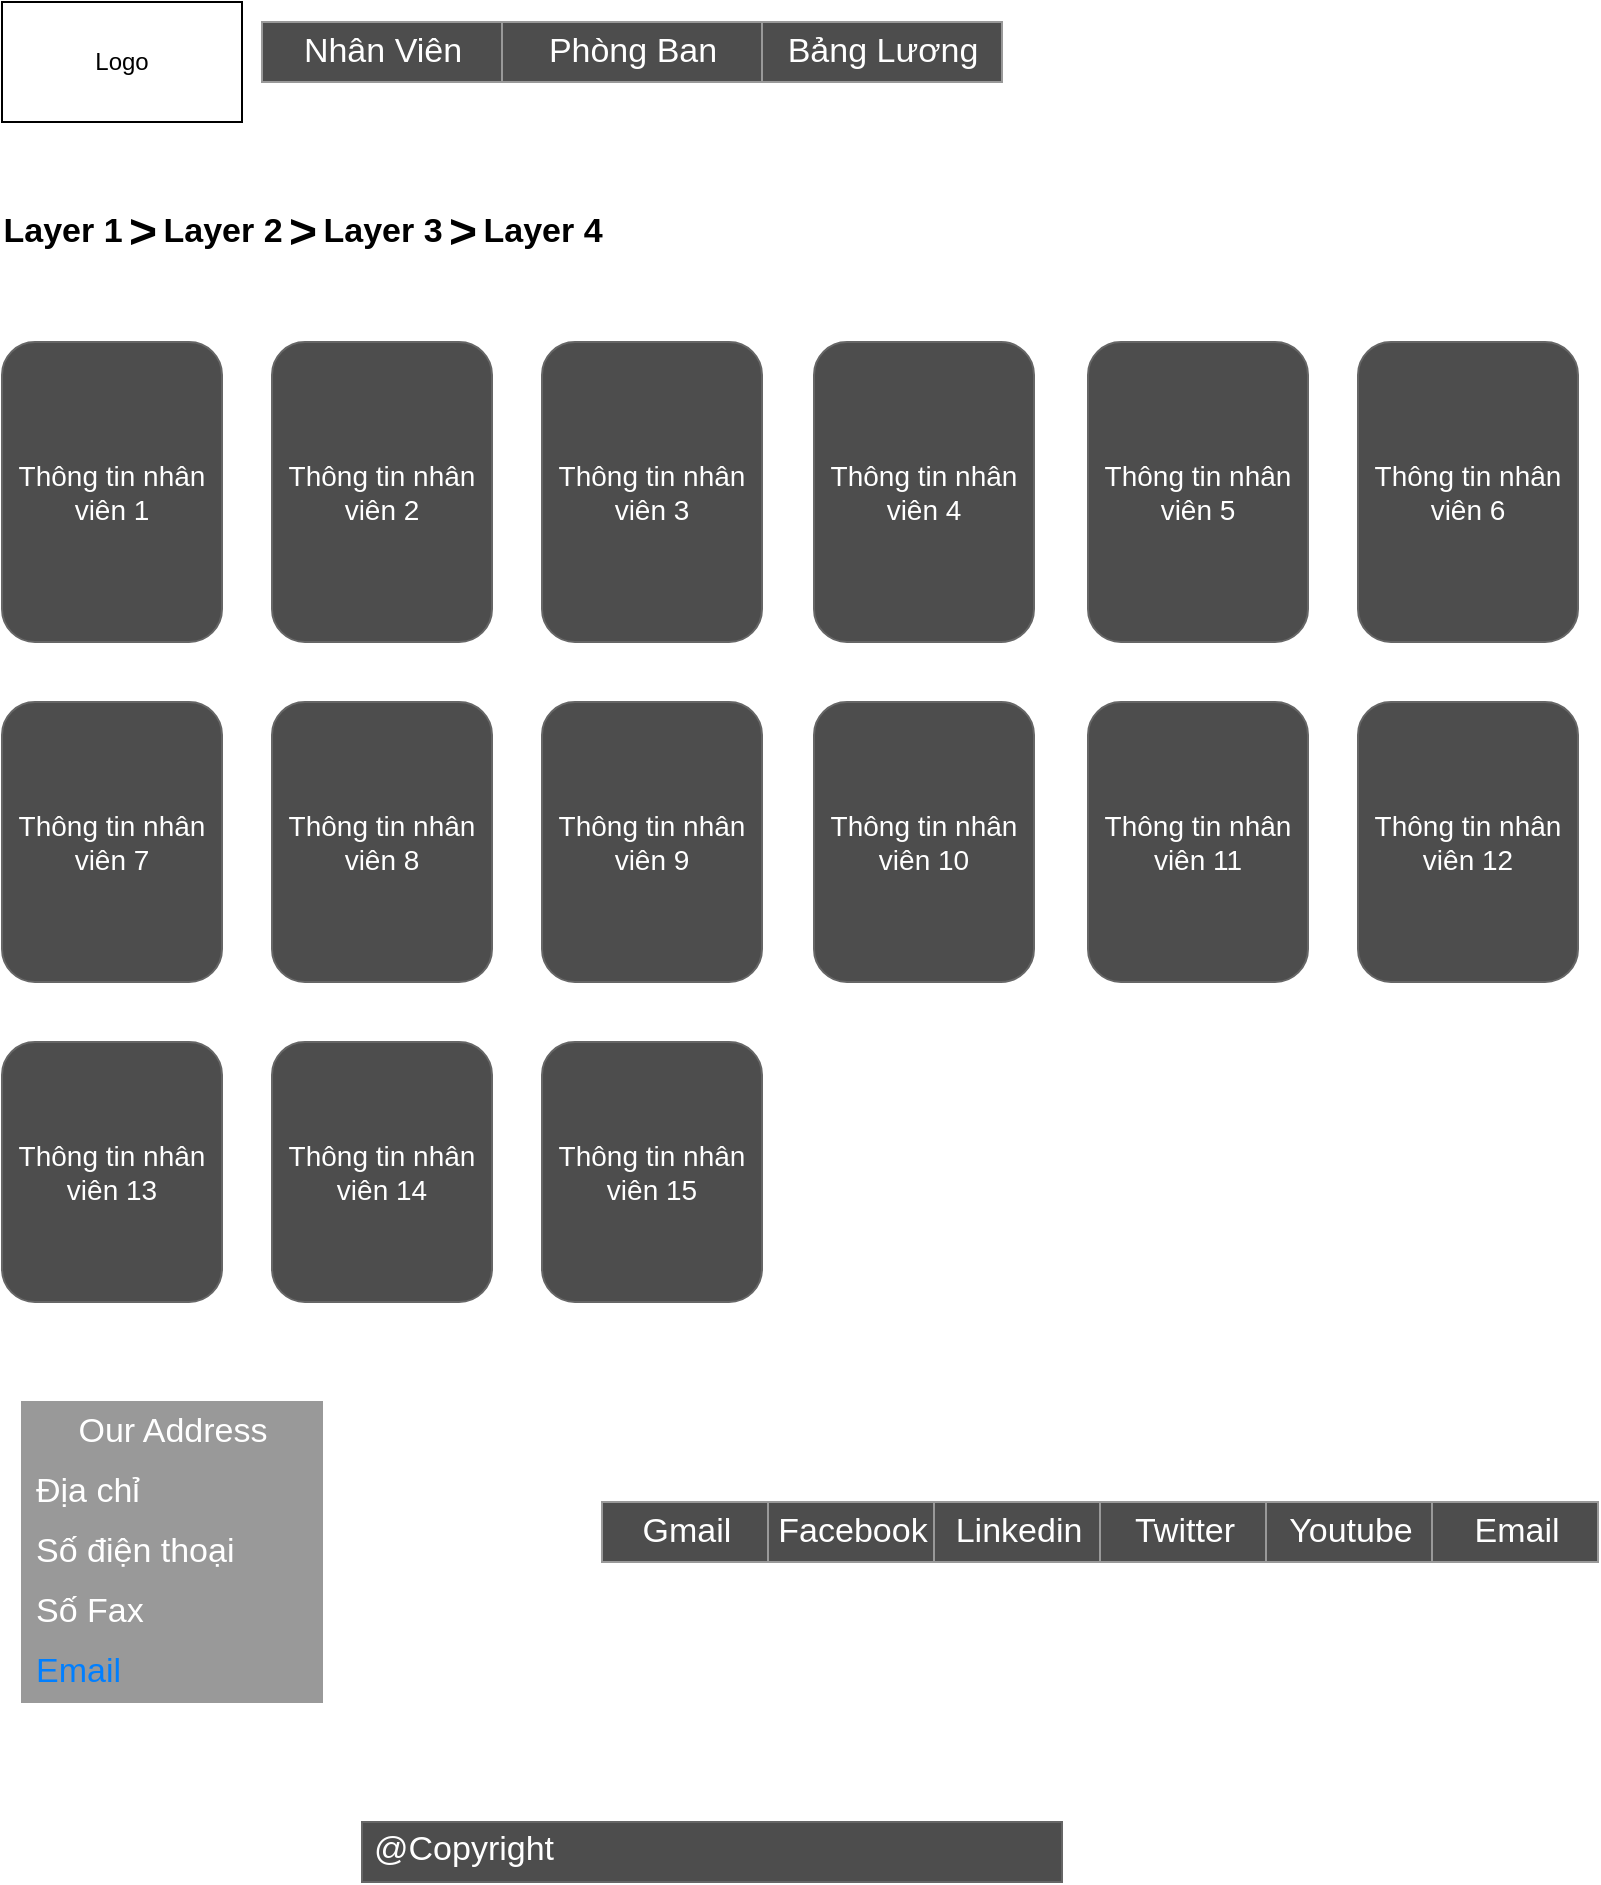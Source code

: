<mxfile>
    <diagram id="qeZrQxY5c_ktSTjOSpfb" name="Page-1">
        <mxGraphModel dx="1204" dy="530" grid="1" gridSize="10" guides="1" tooltips="1" connect="1" arrows="1" fold="1" page="1" pageScale="1" pageWidth="850" pageHeight="1100" math="0" shadow="0">
            <root>
                <mxCell id="0"/>
                <mxCell id="1" parent="0"/>
                <mxCell id="2" value="Logo" style="rounded=0;whiteSpace=wrap;html=1;" vertex="1" parent="1">
                    <mxGeometry x="40" y="20" width="120" height="60" as="geometry"/>
                </mxCell>
                <mxCell id="16" value="Layer 1" style="strokeWidth=1;shadow=0;dashed=0;align=center;html=1;shape=mxgraph.mockup.navigation.anchor;fontSize=17;fontStyle=1;fillColor=#4D4D4D;gradientColor=none;" vertex="1" parent="1">
                    <mxGeometry x="40" y="120" width="60" height="30" as="geometry"/>
                </mxCell>
                <mxCell id="17" value="&amp;gt;" style="strokeWidth=1;shadow=0;dashed=0;align=center;html=1;shape=mxgraph.mockup.navigation.anchor;fontSize=24;fontStyle=1;fillColor=#4D4D4D;gradientColor=none;" vertex="1" parent="1">
                    <mxGeometry x="100" y="120" width="20" height="30" as="geometry"/>
                </mxCell>
                <mxCell id="18" value="Layer 2" style="strokeWidth=1;shadow=0;dashed=0;align=center;html=1;shape=mxgraph.mockup.navigation.anchor;fontSize=17;fontStyle=1;fillColor=#4D4D4D;gradientColor=none;" vertex="1" parent="1">
                    <mxGeometry x="120" y="120" width="60" height="30" as="geometry"/>
                </mxCell>
                <mxCell id="19" value="&amp;gt;" style="strokeWidth=1;shadow=0;dashed=0;align=center;html=1;shape=mxgraph.mockup.navigation.anchor;fontSize=24;fontStyle=1;fillColor=#4D4D4D;gradientColor=none;" vertex="1" parent="1">
                    <mxGeometry x="180" y="120" width="20" height="30" as="geometry"/>
                </mxCell>
                <mxCell id="20" value="Layer 3" style="strokeWidth=1;shadow=0;dashed=0;align=center;html=1;shape=mxgraph.mockup.navigation.anchor;fontSize=17;fontStyle=1;fillColor=#4D4D4D;gradientColor=none;" vertex="1" parent="1">
                    <mxGeometry x="200" y="120" width="60" height="30" as="geometry"/>
                </mxCell>
                <mxCell id="21" value="&amp;gt;" style="strokeWidth=1;shadow=0;dashed=0;align=center;html=1;shape=mxgraph.mockup.navigation.anchor;fontSize=24;fontStyle=1;fillColor=#4D4D4D;gradientColor=none;" vertex="1" parent="1">
                    <mxGeometry x="260" y="120" width="20" height="30" as="geometry"/>
                </mxCell>
                <mxCell id="22" value="Layer 4" style="strokeWidth=1;shadow=0;dashed=0;align=center;html=1;shape=mxgraph.mockup.navigation.anchor;fontSize=17;fontStyle=1;fillColor=#4D4D4D;gradientColor=none;" vertex="1" parent="1">
                    <mxGeometry x="280" y="120" width="60" height="30" as="geometry"/>
                </mxCell>
                <mxCell id="23" value="Thông tin nhân viên 1" style="rounded=1;whiteSpace=wrap;html=1;fontSize=14;fontColor=#FFFFFF;strokeColor=#666666;fillColor=#4D4D4D;gradientColor=none;" vertex="1" parent="1">
                    <mxGeometry x="40" y="190" width="110" height="150" as="geometry"/>
                </mxCell>
                <mxCell id="24" value="Thông tin nhân viên 2" style="rounded=1;whiteSpace=wrap;html=1;fontSize=14;fontColor=#FFFFFF;strokeColor=#666666;fillColor=#4D4D4D;gradientColor=none;" vertex="1" parent="1">
                    <mxGeometry x="175" y="190" width="110" height="150" as="geometry"/>
                </mxCell>
                <mxCell id="25" value="Thông tin nhân viên 3" style="rounded=1;whiteSpace=wrap;html=1;fontSize=14;fontColor=#FFFFFF;strokeColor=#666666;fillColor=#4D4D4D;gradientColor=none;" vertex="1" parent="1">
                    <mxGeometry x="310" y="190" width="110" height="150" as="geometry"/>
                </mxCell>
                <mxCell id="26" value="Thông tin nhân viên 4" style="rounded=1;whiteSpace=wrap;html=1;fontSize=14;fontColor=#FFFFFF;strokeColor=#666666;fillColor=#4D4D4D;gradientColor=none;" vertex="1" parent="1">
                    <mxGeometry x="446" y="190" width="110" height="150" as="geometry"/>
                </mxCell>
                <mxCell id="27" value="Thông tin nhân viên 5" style="rounded=1;whiteSpace=wrap;html=1;fontSize=14;fontColor=#FFFFFF;strokeColor=#666666;fillColor=#4D4D4D;gradientColor=none;" vertex="1" parent="1">
                    <mxGeometry x="583" y="190" width="110" height="150" as="geometry"/>
                </mxCell>
                <mxCell id="28" value="Thông tin nhân viên 6" style="rounded=1;whiteSpace=wrap;html=1;fontSize=14;fontColor=#FFFFFF;strokeColor=#666666;fillColor=#4D4D4D;gradientColor=none;" vertex="1" parent="1">
                    <mxGeometry x="718" y="190" width="110" height="150" as="geometry"/>
                </mxCell>
                <mxCell id="29" value="Thông tin nhân viên 7" style="rounded=1;whiteSpace=wrap;html=1;fontSize=14;fontColor=#FFFFFF;strokeColor=#666666;fillColor=#4D4D4D;gradientColor=none;" vertex="1" parent="1">
                    <mxGeometry x="40" y="370" width="110" height="140" as="geometry"/>
                </mxCell>
                <mxCell id="30" value="Thông tin nhân viên 8" style="rounded=1;whiteSpace=wrap;html=1;fontSize=14;fontColor=#FFFFFF;strokeColor=#666666;fillColor=#4D4D4D;gradientColor=none;" vertex="1" parent="1">
                    <mxGeometry x="175" y="370" width="110" height="140" as="geometry"/>
                </mxCell>
                <mxCell id="31" value="Thông tin nhân viên 9" style="rounded=1;whiteSpace=wrap;html=1;fontSize=14;fontColor=#FFFFFF;strokeColor=#666666;fillColor=#4D4D4D;gradientColor=none;" vertex="1" parent="1">
                    <mxGeometry x="310" y="370" width="110" height="140" as="geometry"/>
                </mxCell>
                <mxCell id="32" value="Thông tin nhân viên 10" style="rounded=1;whiteSpace=wrap;html=1;fontSize=14;fontColor=#FFFFFF;strokeColor=#666666;fillColor=#4D4D4D;gradientColor=none;" vertex="1" parent="1">
                    <mxGeometry x="446" y="370" width="110" height="140" as="geometry"/>
                </mxCell>
                <mxCell id="33" value="Thông tin nhân viên 11" style="rounded=1;whiteSpace=wrap;html=1;fontSize=14;fontColor=#FFFFFF;strokeColor=#666666;fillColor=#4D4D4D;gradientColor=none;" vertex="1" parent="1">
                    <mxGeometry x="583" y="370" width="110" height="140" as="geometry"/>
                </mxCell>
                <mxCell id="34" value="Thông tin nhân viên 12" style="rounded=1;whiteSpace=wrap;html=1;fontSize=14;fontColor=#FFFFFF;strokeColor=#666666;fillColor=#4D4D4D;gradientColor=none;" vertex="1" parent="1">
                    <mxGeometry x="718" y="370" width="110" height="140" as="geometry"/>
                </mxCell>
                <mxCell id="35" value="Thông tin nhân viên 13" style="rounded=1;whiteSpace=wrap;html=1;fontSize=14;fontColor=#FFFFFF;strokeColor=#666666;fillColor=#4D4D4D;gradientColor=none;" vertex="1" parent="1">
                    <mxGeometry x="40" y="540" width="110" height="130" as="geometry"/>
                </mxCell>
                <mxCell id="36" value="Thông tin nhân viên 14" style="rounded=1;whiteSpace=wrap;html=1;fontSize=14;fontColor=#FFFFFF;strokeColor=#666666;fillColor=#4D4D4D;gradientColor=none;" vertex="1" parent="1">
                    <mxGeometry x="175" y="540" width="110" height="130" as="geometry"/>
                </mxCell>
                <mxCell id="37" value="Thông tin nhân viên 15" style="rounded=1;whiteSpace=wrap;html=1;fontSize=14;fontColor=#FFFFFF;strokeColor=#666666;fillColor=#4D4D4D;gradientColor=none;" vertex="1" parent="1">
                    <mxGeometry x="310" y="540" width="110" height="130" as="geometry"/>
                </mxCell>
                <mxCell id="41" value="" style="strokeWidth=1;shadow=0;dashed=0;align=center;html=1;shape=mxgraph.mockup.forms.rrect;rSize=0;strokeColor=#999999;fontSize=14;fontColor=#FFFFFF;fillColor=#4D4D4D;gradientColor=none;" vertex="1" parent="1">
                    <mxGeometry x="170" y="30" width="370" height="30" as="geometry"/>
                </mxCell>
                <mxCell id="42" value="Nhân Viên" style="strokeColor=inherit;fillColor=inherit;gradientColor=inherit;strokeWidth=1;shadow=0;dashed=0;align=center;html=1;shape=mxgraph.mockup.forms.rrect;rSize=0;fontSize=17;fontColor=#FFFFFF;" vertex="1" parent="41">
                    <mxGeometry width="120" height="30" as="geometry"/>
                </mxCell>
                <mxCell id="43" value="Phòng Ban" style="strokeColor=inherit;fillColor=inherit;gradientColor=inherit;strokeWidth=1;shadow=0;dashed=0;align=center;html=1;shape=mxgraph.mockup.forms.rrect;rSize=0;fontSize=17;fontColor=#FFFFFF;" vertex="1" parent="41">
                    <mxGeometry x="120" width="130" height="30" as="geometry"/>
                </mxCell>
                <mxCell id="44" value="Bảng Lương" style="strokeColor=inherit;fillColor=inherit;gradientColor=inherit;strokeWidth=1;shadow=0;dashed=0;align=center;html=1;shape=mxgraph.mockup.forms.rrect;rSize=0;fontSize=17;fontColor=#FFFFFF;" vertex="1" parent="41">
                    <mxGeometry x="250" width="120" height="30" as="geometry"/>
                </mxCell>
                <mxCell id="48" value="" style="strokeWidth=1;shadow=0;dashed=0;align=center;html=1;shape=mxgraph.mockup.forms.rrect;rSize=0;strokeColor=#999999;fillColor=#999999;fontSize=14;fontColor=#FFFFFF;" vertex="1" parent="1">
                    <mxGeometry x="50" y="720" width="150" height="150" as="geometry"/>
                </mxCell>
                <mxCell id="49" value="Our Address" style="strokeWidth=1;shadow=0;dashed=0;align=center;html=1;shape=mxgraph.mockup.forms.rrect;rSize=0;strokeColor=#999999;fontColor=#FFFFFF;fontSize=17;fillColor=#999999;resizeWidth=1;" vertex="1" parent="48">
                    <mxGeometry width="150" height="30" relative="1" as="geometry"/>
                </mxCell>
                <mxCell id="50" value="Địa chỉ" style="strokeWidth=1;shadow=0;dashed=0;align=center;html=1;shape=mxgraph.mockup.forms.anchor;fontSize=17;fontColor=#FFFFFF;align=left;spacingLeft=5;resizeWidth=1;fillColor=#4D4D4D;gradientColor=none;" vertex="1" parent="48">
                    <mxGeometry width="150" height="30" relative="1" as="geometry">
                        <mxPoint y="30" as="offset"/>
                    </mxGeometry>
                </mxCell>
                <mxCell id="51" value="Số điện thoại" style="strokeWidth=1;shadow=0;dashed=0;align=center;html=1;shape=mxgraph.mockup.forms.anchor;fontSize=17;fontColor=#FFFFFF;align=left;spacingLeft=5;resizeWidth=1;fillColor=#4D4D4D;gradientColor=none;" vertex="1" parent="48">
                    <mxGeometry width="150" height="30" relative="1" as="geometry">
                        <mxPoint y="60" as="offset"/>
                    </mxGeometry>
                </mxCell>
                <mxCell id="52" value="Số Fax" style="strokeWidth=1;shadow=0;dashed=0;align=center;html=1;shape=mxgraph.mockup.forms.rrect;rSize=0;fontSize=17;fontColor=#FFFFFF;align=left;spacingLeft=5;fillColor=#999999;strokeColor=none;resizeWidth=1;" vertex="1" parent="48">
                    <mxGeometry width="150" height="30" relative="1" as="geometry">
                        <mxPoint y="90" as="offset"/>
                    </mxGeometry>
                </mxCell>
                <mxCell id="53" value="Email" style="strokeWidth=1;shadow=0;dashed=0;align=center;html=1;shape=mxgraph.mockup.forms.anchor;fontSize=17;fontColor=#007FFF;align=left;spacingLeft=5;resizeWidth=1;fillColor=#4D4D4D;gradientColor=none;" vertex="1" parent="48">
                    <mxGeometry width="150" height="30" relative="1" as="geometry">
                        <mxPoint y="120" as="offset"/>
                    </mxGeometry>
                </mxCell>
                <mxCell id="74" value="" style="strokeWidth=1;shadow=0;dashed=0;align=center;html=1;shape=mxgraph.mockup.forms.rrect;rSize=0;strokeColor=#999999;fontSize=14;fontColor=#FFFFFF;fillColor=#4D4D4D;gradientColor=none;" vertex="1" parent="1">
                    <mxGeometry x="340" y="770" width="498" height="30" as="geometry"/>
                </mxCell>
                <mxCell id="75" value="Gmail" style="strokeColor=inherit;fillColor=inherit;gradientColor=inherit;strokeWidth=1;shadow=0;dashed=0;align=center;html=1;shape=mxgraph.mockup.forms.rrect;rSize=0;fontSize=17;fontColor=#FFFFFF;" vertex="1" parent="74">
                    <mxGeometry width="83" height="30" as="geometry"/>
                </mxCell>
                <mxCell id="76" value="Facebook" style="strokeColor=inherit;fillColor=inherit;gradientColor=inherit;strokeWidth=1;shadow=0;dashed=0;align=center;html=1;shape=mxgraph.mockup.forms.rrect;rSize=0;fontSize=17;fontColor=#FFFFFF;" vertex="1" parent="74">
                    <mxGeometry x="83" width="83" height="30" as="geometry"/>
                </mxCell>
                <mxCell id="77" value="Linkedin" style="strokeColor=inherit;fillColor=inherit;gradientColor=inherit;strokeWidth=1;shadow=0;dashed=0;align=center;html=1;shape=mxgraph.mockup.forms.rrect;rSize=0;fontSize=17;fontColor=#FFFFFF;" vertex="1" parent="74">
                    <mxGeometry x="166" width="83" height="30" as="geometry"/>
                </mxCell>
                <mxCell id="78" value="Twitter" style="strokeColor=inherit;fillColor=inherit;gradientColor=inherit;strokeWidth=1;shadow=0;dashed=0;align=center;html=1;shape=mxgraph.mockup.forms.rrect;rSize=0;fontSize=17;fontColor=#FFFFFF;" vertex="1" parent="74">
                    <mxGeometry x="249" width="83" height="30" as="geometry"/>
                </mxCell>
                <mxCell id="79" value="Youtube" style="strokeColor=inherit;fillColor=inherit;gradientColor=inherit;strokeWidth=1;shadow=0;dashed=0;align=center;html=1;shape=mxgraph.mockup.forms.rrect;rSize=0;fontSize=17;fontColor=#FFFFFF;" vertex="1" parent="74">
                    <mxGeometry x="332" width="83" height="30" as="geometry"/>
                </mxCell>
                <mxCell id="80" value="Email" style="strokeColor=inherit;fillColor=inherit;gradientColor=inherit;strokeWidth=1;shadow=0;dashed=0;align=center;html=1;shape=mxgraph.mockup.forms.rrect;rSize=0;fontSize=17;fontColor=#FFFFFF;" vertex="1" parent="74">
                    <mxGeometry x="415" width="83" height="30" as="geometry"/>
                </mxCell>
                <mxCell id="81" value="@Copyright" style="strokeWidth=1;shadow=0;dashed=0;align=center;html=1;shape=mxgraph.mockup.text.textBox;fontColor=#FFFFFF;align=left;fontSize=17;spacingLeft=4;spacingTop=-3;strokeColor=#666666;mainText=;fillColor=#4D4D4D;gradientColor=none;" vertex="1" parent="1">
                    <mxGeometry x="220" y="930" width="350" height="30" as="geometry"/>
                </mxCell>
            </root>
        </mxGraphModel>
    </diagram>
    <diagram id="eESu4sfSq8_uXeteRvc1" name="Page-2">
        <mxGraphModel dx="1204" dy="530" grid="1" gridSize="10" guides="1" tooltips="1" connect="1" arrows="1" fold="1" page="1" pageScale="1" pageWidth="850" pageHeight="1100" math="0" shadow="0">
            <root>
                <mxCell id="asQPbBjXSRSvX9VENART-0"/>
                <mxCell id="asQPbBjXSRSvX9VENART-1" parent="asQPbBjXSRSvX9VENART-0"/>
                <mxCell id="695a16o0TcfcxM_bDGUs-0" value="Logo" style="rounded=0;whiteSpace=wrap;html=1;" vertex="1" parent="asQPbBjXSRSvX9VENART-1">
                    <mxGeometry x="40" y="20" width="120" height="60" as="geometry"/>
                </mxCell>
                <mxCell id="695a16o0TcfcxM_bDGUs-1" value="Layer 1" style="strokeWidth=1;shadow=0;dashed=0;align=center;html=1;shape=mxgraph.mockup.navigation.anchor;fontSize=17;fontStyle=1;fillColor=#4D4D4D;gradientColor=none;" vertex="1" parent="asQPbBjXSRSvX9VENART-1">
                    <mxGeometry x="40" y="120" width="60" height="30" as="geometry"/>
                </mxCell>
                <mxCell id="695a16o0TcfcxM_bDGUs-2" value="&amp;gt;" style="strokeWidth=1;shadow=0;dashed=0;align=center;html=1;shape=mxgraph.mockup.navigation.anchor;fontSize=24;fontStyle=1;fillColor=#4D4D4D;gradientColor=none;" vertex="1" parent="asQPbBjXSRSvX9VENART-1">
                    <mxGeometry x="100" y="120" width="20" height="30" as="geometry"/>
                </mxCell>
                <mxCell id="695a16o0TcfcxM_bDGUs-3" value="Layer 2" style="strokeWidth=1;shadow=0;dashed=0;align=center;html=1;shape=mxgraph.mockup.navigation.anchor;fontSize=17;fontStyle=1;fillColor=#4D4D4D;gradientColor=none;" vertex="1" parent="asQPbBjXSRSvX9VENART-1">
                    <mxGeometry x="120" y="120" width="60" height="30" as="geometry"/>
                </mxCell>
                <mxCell id="695a16o0TcfcxM_bDGUs-4" value="&amp;gt;" style="strokeWidth=1;shadow=0;dashed=0;align=center;html=1;shape=mxgraph.mockup.navigation.anchor;fontSize=24;fontStyle=1;fillColor=#4D4D4D;gradientColor=none;" vertex="1" parent="asQPbBjXSRSvX9VENART-1">
                    <mxGeometry x="180" y="120" width="20" height="30" as="geometry"/>
                </mxCell>
                <mxCell id="695a16o0TcfcxM_bDGUs-5" value="Layer 3" style="strokeWidth=1;shadow=0;dashed=0;align=center;html=1;shape=mxgraph.mockup.navigation.anchor;fontSize=17;fontStyle=1;fillColor=#4D4D4D;gradientColor=none;" vertex="1" parent="asQPbBjXSRSvX9VENART-1">
                    <mxGeometry x="200" y="120" width="60" height="30" as="geometry"/>
                </mxCell>
                <mxCell id="695a16o0TcfcxM_bDGUs-6" value="&amp;gt;" style="strokeWidth=1;shadow=0;dashed=0;align=center;html=1;shape=mxgraph.mockup.navigation.anchor;fontSize=24;fontStyle=1;fillColor=#4D4D4D;gradientColor=none;" vertex="1" parent="asQPbBjXSRSvX9VENART-1">
                    <mxGeometry x="260" y="120" width="20" height="30" as="geometry"/>
                </mxCell>
                <mxCell id="695a16o0TcfcxM_bDGUs-7" value="Layer 4" style="strokeWidth=1;shadow=0;dashed=0;align=center;html=1;shape=mxgraph.mockup.navigation.anchor;fontSize=17;fontStyle=1;fillColor=#4D4D4D;gradientColor=none;" vertex="1" parent="asQPbBjXSRSvX9VENART-1">
                    <mxGeometry x="280" y="120" width="60" height="30" as="geometry"/>
                </mxCell>
                <mxCell id="695a16o0TcfcxM_bDGUs-8" value="" style="strokeWidth=1;shadow=0;dashed=0;align=center;html=1;shape=mxgraph.mockup.forms.rrect;rSize=0;strokeColor=#999999;fontSize=14;fontColor=#FFFFFF;fillColor=#4D4D4D;gradientColor=none;" vertex="1" parent="asQPbBjXSRSvX9VENART-1">
                    <mxGeometry x="170" y="30" width="370" height="30" as="geometry"/>
                </mxCell>
                <mxCell id="695a16o0TcfcxM_bDGUs-9" value="Nhân Viên" style="strokeColor=inherit;fillColor=inherit;gradientColor=inherit;strokeWidth=1;shadow=0;dashed=0;align=center;html=1;shape=mxgraph.mockup.forms.rrect;rSize=0;fontSize=17;fontColor=#FFFFFF;" vertex="1" parent="695a16o0TcfcxM_bDGUs-8">
                    <mxGeometry width="120" height="30" as="geometry"/>
                </mxCell>
                <mxCell id="695a16o0TcfcxM_bDGUs-10" value="Phòng Ban" style="strokeColor=inherit;fillColor=inherit;gradientColor=inherit;strokeWidth=1;shadow=0;dashed=0;align=center;html=1;shape=mxgraph.mockup.forms.rrect;rSize=0;fontSize=17;fontColor=#FFFFFF;" vertex="1" parent="695a16o0TcfcxM_bDGUs-8">
                    <mxGeometry x="120" width="130" height="30" as="geometry"/>
                </mxCell>
                <mxCell id="695a16o0TcfcxM_bDGUs-11" value="Bảng Lương" style="strokeColor=inherit;fillColor=inherit;gradientColor=inherit;strokeWidth=1;shadow=0;dashed=0;align=center;html=1;shape=mxgraph.mockup.forms.rrect;rSize=0;fontSize=17;fontColor=#FFFFFF;" vertex="1" parent="695a16o0TcfcxM_bDGUs-8">
                    <mxGeometry x="250" width="120" height="30" as="geometry"/>
                </mxCell>
                <mxCell id="TaAWqK2E4Hmw_r0J_yId-0" value="" style="strokeWidth=1;shadow=0;dashed=0;align=center;html=1;shape=mxgraph.mockup.forms.rrect;rSize=0;strokeColor=#999999;fillColor=#999999;fontSize=14;fontColor=#FFFFFF;" vertex="1" parent="asQPbBjXSRSvX9VENART-1">
                    <mxGeometry x="50" y="500" width="150" height="150" as="geometry"/>
                </mxCell>
                <mxCell id="TaAWqK2E4Hmw_r0J_yId-1" value="Our Address" style="strokeWidth=1;shadow=0;dashed=0;align=center;html=1;shape=mxgraph.mockup.forms.rrect;rSize=0;strokeColor=#999999;fontColor=#FFFFFF;fontSize=17;fillColor=#999999;resizeWidth=1;" vertex="1" parent="TaAWqK2E4Hmw_r0J_yId-0">
                    <mxGeometry width="150" height="30" relative="1" as="geometry"/>
                </mxCell>
                <mxCell id="TaAWqK2E4Hmw_r0J_yId-2" value="Địa chỉ" style="strokeWidth=1;shadow=0;dashed=0;align=center;html=1;shape=mxgraph.mockup.forms.anchor;fontSize=17;fontColor=#FFFFFF;align=left;spacingLeft=5;resizeWidth=1;fillColor=#4D4D4D;gradientColor=none;" vertex="1" parent="TaAWqK2E4Hmw_r0J_yId-0">
                    <mxGeometry width="150" height="30" relative="1" as="geometry">
                        <mxPoint y="30" as="offset"/>
                    </mxGeometry>
                </mxCell>
                <mxCell id="TaAWqK2E4Hmw_r0J_yId-3" value="Số điện thoại" style="strokeWidth=1;shadow=0;dashed=0;align=center;html=1;shape=mxgraph.mockup.forms.anchor;fontSize=17;fontColor=#FFFFFF;align=left;spacingLeft=5;resizeWidth=1;fillColor=#4D4D4D;gradientColor=none;" vertex="1" parent="TaAWqK2E4Hmw_r0J_yId-0">
                    <mxGeometry width="150" height="30" relative="1" as="geometry">
                        <mxPoint y="60" as="offset"/>
                    </mxGeometry>
                </mxCell>
                <mxCell id="TaAWqK2E4Hmw_r0J_yId-4" value="Số Fax" style="strokeWidth=1;shadow=0;dashed=0;align=center;html=1;shape=mxgraph.mockup.forms.rrect;rSize=0;fontSize=17;fontColor=#FFFFFF;align=left;spacingLeft=5;fillColor=#999999;strokeColor=none;resizeWidth=1;" vertex="1" parent="TaAWqK2E4Hmw_r0J_yId-0">
                    <mxGeometry width="150" height="30" relative="1" as="geometry">
                        <mxPoint y="90" as="offset"/>
                    </mxGeometry>
                </mxCell>
                <mxCell id="TaAWqK2E4Hmw_r0J_yId-5" value="Email" style="strokeWidth=1;shadow=0;dashed=0;align=center;html=1;shape=mxgraph.mockup.forms.anchor;fontSize=17;fontColor=#007FFF;align=left;spacingLeft=5;resizeWidth=1;fillColor=#4D4D4D;gradientColor=none;" vertex="1" parent="TaAWqK2E4Hmw_r0J_yId-0">
                    <mxGeometry width="150" height="30" relative="1" as="geometry">
                        <mxPoint y="120" as="offset"/>
                    </mxGeometry>
                </mxCell>
                <mxCell id="TaAWqK2E4Hmw_r0J_yId-6" value="" style="strokeWidth=1;shadow=0;dashed=0;align=center;html=1;shape=mxgraph.mockup.forms.rrect;rSize=0;strokeColor=#999999;fontSize=14;fontColor=#FFFFFF;fillColor=#4D4D4D;gradientColor=none;" vertex="1" parent="asQPbBjXSRSvX9VENART-1">
                    <mxGeometry x="340" y="550" width="498" height="30" as="geometry"/>
                </mxCell>
                <mxCell id="TaAWqK2E4Hmw_r0J_yId-7" value="Gmail" style="strokeColor=inherit;fillColor=inherit;gradientColor=inherit;strokeWidth=1;shadow=0;dashed=0;align=center;html=1;shape=mxgraph.mockup.forms.rrect;rSize=0;fontSize=17;fontColor=#FFFFFF;" vertex="1" parent="TaAWqK2E4Hmw_r0J_yId-6">
                    <mxGeometry width="83" height="30" as="geometry"/>
                </mxCell>
                <mxCell id="TaAWqK2E4Hmw_r0J_yId-8" value="Facebook" style="strokeColor=inherit;fillColor=inherit;gradientColor=inherit;strokeWidth=1;shadow=0;dashed=0;align=center;html=1;shape=mxgraph.mockup.forms.rrect;rSize=0;fontSize=17;fontColor=#FFFFFF;" vertex="1" parent="TaAWqK2E4Hmw_r0J_yId-6">
                    <mxGeometry x="83" width="83" height="30" as="geometry"/>
                </mxCell>
                <mxCell id="TaAWqK2E4Hmw_r0J_yId-9" value="Linkedin" style="strokeColor=inherit;fillColor=inherit;gradientColor=inherit;strokeWidth=1;shadow=0;dashed=0;align=center;html=1;shape=mxgraph.mockup.forms.rrect;rSize=0;fontSize=17;fontColor=#FFFFFF;" vertex="1" parent="TaAWqK2E4Hmw_r0J_yId-6">
                    <mxGeometry x="166" width="83" height="30" as="geometry"/>
                </mxCell>
                <mxCell id="TaAWqK2E4Hmw_r0J_yId-10" value="Twitter" style="strokeColor=inherit;fillColor=inherit;gradientColor=inherit;strokeWidth=1;shadow=0;dashed=0;align=center;html=1;shape=mxgraph.mockup.forms.rrect;rSize=0;fontSize=17;fontColor=#FFFFFF;" vertex="1" parent="TaAWqK2E4Hmw_r0J_yId-6">
                    <mxGeometry x="249" width="83" height="30" as="geometry"/>
                </mxCell>
                <mxCell id="TaAWqK2E4Hmw_r0J_yId-11" value="Youtube" style="strokeColor=inherit;fillColor=inherit;gradientColor=inherit;strokeWidth=1;shadow=0;dashed=0;align=center;html=1;shape=mxgraph.mockup.forms.rrect;rSize=0;fontSize=17;fontColor=#FFFFFF;" vertex="1" parent="TaAWqK2E4Hmw_r0J_yId-6">
                    <mxGeometry x="332" width="83" height="30" as="geometry"/>
                </mxCell>
                <mxCell id="TaAWqK2E4Hmw_r0J_yId-12" value="Email" style="strokeColor=inherit;fillColor=inherit;gradientColor=inherit;strokeWidth=1;shadow=0;dashed=0;align=center;html=1;shape=mxgraph.mockup.forms.rrect;rSize=0;fontSize=17;fontColor=#FFFFFF;" vertex="1" parent="TaAWqK2E4Hmw_r0J_yId-6">
                    <mxGeometry x="415" width="83" height="30" as="geometry"/>
                </mxCell>
                <mxCell id="TaAWqK2E4Hmw_r0J_yId-13" value="@Copyright" style="strokeWidth=1;shadow=0;dashed=0;align=center;html=1;shape=mxgraph.mockup.text.textBox;fontColor=#FFFFFF;align=left;fontSize=17;spacingLeft=4;spacingTop=-3;strokeColor=#666666;mainText=;fillColor=#4D4D4D;gradientColor=none;" vertex="1" parent="asQPbBjXSRSvX9VENART-1">
                    <mxGeometry x="220" y="710" width="350" height="30" as="geometry"/>
                </mxCell>
                <mxCell id="TaAWqK2E4Hmw_r0J_yId-14" value="Phòng Ban 1" style="rounded=1;whiteSpace=wrap;html=1;fontSize=14;fontColor=#FFFFFF;strokeColor=#666666;fillColor=#999999;gradientColor=none;" vertex="1" parent="asQPbBjXSRSvX9VENART-1">
                    <mxGeometry x="40" y="180" width="230" height="110" as="geometry"/>
                </mxCell>
                <mxCell id="TaAWqK2E4Hmw_r0J_yId-15" value="Phòng Ban 2" style="rounded=1;whiteSpace=wrap;html=1;fontSize=14;fontColor=#FFFFFF;strokeColor=#666666;fillColor=#999999;gradientColor=none;" vertex="1" parent="asQPbBjXSRSvX9VENART-1">
                    <mxGeometry x="290" y="180" width="250" height="110" as="geometry"/>
                </mxCell>
                <mxCell id="TaAWqK2E4Hmw_r0J_yId-16" value="Phòng Ban 3" style="rounded=1;whiteSpace=wrap;html=1;fontSize=14;fontColor=#FFFFFF;strokeColor=#666666;fillColor=#999999;gradientColor=none;" vertex="1" parent="asQPbBjXSRSvX9VENART-1">
                    <mxGeometry x="560" y="180" width="250" height="110" as="geometry"/>
                </mxCell>
                <mxCell id="TaAWqK2E4Hmw_r0J_yId-17" value="Phòng Ban 4" style="rounded=1;whiteSpace=wrap;html=1;fontSize=14;fontColor=#FFFFFF;strokeColor=#666666;fillColor=#999999;gradientColor=none;" vertex="1" parent="asQPbBjXSRSvX9VENART-1">
                    <mxGeometry x="40" y="320" width="230" height="110" as="geometry"/>
                </mxCell>
                <mxCell id="TaAWqK2E4Hmw_r0J_yId-18" value="Phòng Ban 5" style="rounded=1;whiteSpace=wrap;html=1;fontSize=14;fontColor=#FFFFFF;strokeColor=#666666;fillColor=#999999;gradientColor=none;" vertex="1" parent="asQPbBjXSRSvX9VENART-1">
                    <mxGeometry x="290" y="320" width="250" height="110" as="geometry"/>
                </mxCell>
            </root>
        </mxGraphModel>
    </diagram>
    <diagram id="KmhIk1veDQufgKb4oCA-" name="Page-3">
        <mxGraphModel dx="1204" dy="530" grid="1" gridSize="10" guides="1" tooltips="1" connect="1" arrows="1" fold="1" page="1" pageScale="1" pageWidth="850" pageHeight="1100" math="0" shadow="0">
            <root>
                <mxCell id="gWS6S3b0IVamxqoIi2r7-0"/>
                <mxCell id="gWS6S3b0IVamxqoIi2r7-1" parent="gWS6S3b0IVamxqoIi2r7-0"/>
                <mxCell id="TwwIinutiO0uDywIFcbO-0" value="Địa chỉ" style="strokeWidth=1;shadow=0;dashed=0;align=center;html=1;shape=mxgraph.mockup.forms.anchor;fontSize=17;fontColor=#FFFFFF;align=left;spacingLeft=5;resizeWidth=1;fillColor=#4D4D4D;gradientColor=none;" vertex="1" parent="gWS6S3b0IVamxqoIi2r7-1">
                    <mxGeometry x="40" y="910" width="150" height="30" as="geometry"/>
                </mxCell>
                <mxCell id="TwwIinutiO0uDywIFcbO-1" value="Số điện thoại" style="strokeWidth=1;shadow=0;dashed=0;align=center;html=1;shape=mxgraph.mockup.forms.anchor;fontSize=17;fontColor=#FFFFFF;align=left;spacingLeft=5;resizeWidth=1;fillColor=#4D4D4D;gradientColor=none;" vertex="1" parent="gWS6S3b0IVamxqoIi2r7-1">
                    <mxGeometry x="40" y="940" width="150" height="30" as="geometry"/>
                </mxCell>
                <mxCell id="TwwIinutiO0uDywIFcbO-2" value="Số Fax" style="strokeWidth=1;shadow=0;dashed=0;align=center;html=1;shape=mxgraph.mockup.forms.rrect;rSize=0;fontSize=17;fontColor=#FFFFFF;align=left;spacingLeft=5;fillColor=#999999;strokeColor=none;resizeWidth=1;" vertex="1" parent="gWS6S3b0IVamxqoIi2r7-1">
                    <mxGeometry x="40" y="970" width="150" height="30" as="geometry"/>
                </mxCell>
                <mxCell id="TwwIinutiO0uDywIFcbO-3" value="Email" style="strokeWidth=1;shadow=0;dashed=0;align=center;html=1;shape=mxgraph.mockup.forms.anchor;fontSize=17;fontColor=#007FFF;align=left;spacingLeft=5;resizeWidth=1;fillColor=#4D4D4D;gradientColor=none;" vertex="1" parent="gWS6S3b0IVamxqoIi2r7-1">
                    <mxGeometry x="40" y="1000" width="150" height="30" as="geometry"/>
                </mxCell>
                <mxCell id="TwwIinutiO0uDywIFcbO-4" value="" style="strokeWidth=1;shadow=0;dashed=0;align=center;html=1;shape=mxgraph.mockup.forms.rrect;rSize=0;strokeColor=#999999;fontSize=14;fontColor=#FFFFFF;fillColor=#4D4D4D;gradientColor=none;" vertex="1" parent="gWS6S3b0IVamxqoIi2r7-1">
                    <mxGeometry x="330" y="930" width="498" height="30" as="geometry"/>
                </mxCell>
                <mxCell id="TwwIinutiO0uDywIFcbO-5" value="Gmail" style="strokeColor=inherit;fillColor=inherit;gradientColor=inherit;strokeWidth=1;shadow=0;dashed=0;align=center;html=1;shape=mxgraph.mockup.forms.rrect;rSize=0;fontSize=17;fontColor=#FFFFFF;" vertex="1" parent="TwwIinutiO0uDywIFcbO-4">
                    <mxGeometry width="83" height="30" as="geometry"/>
                </mxCell>
                <mxCell id="TwwIinutiO0uDywIFcbO-6" value="Facebook" style="strokeColor=inherit;fillColor=inherit;gradientColor=inherit;strokeWidth=1;shadow=0;dashed=0;align=center;html=1;shape=mxgraph.mockup.forms.rrect;rSize=0;fontSize=17;fontColor=#FFFFFF;" vertex="1" parent="TwwIinutiO0uDywIFcbO-4">
                    <mxGeometry x="83" width="83" height="30" as="geometry"/>
                </mxCell>
                <mxCell id="TwwIinutiO0uDywIFcbO-7" value="Linkedin" style="strokeColor=inherit;fillColor=inherit;gradientColor=inherit;strokeWidth=1;shadow=0;dashed=0;align=center;html=1;shape=mxgraph.mockup.forms.rrect;rSize=0;fontSize=17;fontColor=#FFFFFF;" vertex="1" parent="TwwIinutiO0uDywIFcbO-4">
                    <mxGeometry x="166" width="83" height="30" as="geometry"/>
                </mxCell>
                <mxCell id="TwwIinutiO0uDywIFcbO-8" value="Twitter" style="strokeColor=inherit;fillColor=inherit;gradientColor=inherit;strokeWidth=1;shadow=0;dashed=0;align=center;html=1;shape=mxgraph.mockup.forms.rrect;rSize=0;fontSize=17;fontColor=#FFFFFF;" vertex="1" parent="TwwIinutiO0uDywIFcbO-4">
                    <mxGeometry x="249" width="83" height="30" as="geometry"/>
                </mxCell>
                <mxCell id="TwwIinutiO0uDywIFcbO-9" value="Youtube" style="strokeColor=inherit;fillColor=inherit;gradientColor=inherit;strokeWidth=1;shadow=0;dashed=0;align=center;html=1;shape=mxgraph.mockup.forms.rrect;rSize=0;fontSize=17;fontColor=#FFFFFF;" vertex="1" parent="TwwIinutiO0uDywIFcbO-4">
                    <mxGeometry x="332" width="83" height="30" as="geometry"/>
                </mxCell>
                <mxCell id="TwwIinutiO0uDywIFcbO-10" value="Email" style="strokeColor=inherit;fillColor=inherit;gradientColor=inherit;strokeWidth=1;shadow=0;dashed=0;align=center;html=1;shape=mxgraph.mockup.forms.rrect;rSize=0;fontSize=17;fontColor=#FFFFFF;" vertex="1" parent="TwwIinutiO0uDywIFcbO-4">
                    <mxGeometry x="415" width="83" height="30" as="geometry"/>
                </mxCell>
                <mxCell id="TwwIinutiO0uDywIFcbO-11" value="@Copyright" style="strokeWidth=1;shadow=0;dashed=0;align=center;html=1;shape=mxgraph.mockup.text.textBox;fontColor=#FFFFFF;align=left;fontSize=17;spacingLeft=4;spacingTop=-3;strokeColor=#666666;mainText=;fillColor=#4D4D4D;gradientColor=none;" vertex="1" parent="gWS6S3b0IVamxqoIi2r7-1">
                    <mxGeometry x="210" y="1040" width="350" height="30" as="geometry"/>
                </mxCell>
                <mxCell id="87XFDxautrjNuRnJ_1eo-0" value="Logo" style="rounded=0;whiteSpace=wrap;html=1;" vertex="1" parent="gWS6S3b0IVamxqoIi2r7-1">
                    <mxGeometry x="40" y="12" width="120" height="60" as="geometry"/>
                </mxCell>
                <mxCell id="87XFDxautrjNuRnJ_1eo-1" value="Layer 1" style="strokeWidth=1;shadow=0;dashed=0;align=center;html=1;shape=mxgraph.mockup.navigation.anchor;fontSize=17;fontStyle=1;fillColor=#4D4D4D;gradientColor=none;" vertex="1" parent="gWS6S3b0IVamxqoIi2r7-1">
                    <mxGeometry x="40" y="88" width="60" height="30" as="geometry"/>
                </mxCell>
                <mxCell id="87XFDxautrjNuRnJ_1eo-2" value="&amp;gt;" style="strokeWidth=1;shadow=0;dashed=0;align=center;html=1;shape=mxgraph.mockup.navigation.anchor;fontSize=24;fontStyle=1;fillColor=#4D4D4D;gradientColor=none;" vertex="1" parent="gWS6S3b0IVamxqoIi2r7-1">
                    <mxGeometry x="100" y="88" width="20" height="30" as="geometry"/>
                </mxCell>
                <mxCell id="87XFDxautrjNuRnJ_1eo-3" value="Layer 2" style="strokeWidth=1;shadow=0;dashed=0;align=center;html=1;shape=mxgraph.mockup.navigation.anchor;fontSize=17;fontStyle=1;fillColor=#4D4D4D;gradientColor=none;" vertex="1" parent="gWS6S3b0IVamxqoIi2r7-1">
                    <mxGeometry x="120" y="88" width="60" height="30" as="geometry"/>
                </mxCell>
                <mxCell id="87XFDxautrjNuRnJ_1eo-4" value="&amp;gt;" style="strokeWidth=1;shadow=0;dashed=0;align=center;html=1;shape=mxgraph.mockup.navigation.anchor;fontSize=24;fontStyle=1;fillColor=#4D4D4D;gradientColor=none;" vertex="1" parent="gWS6S3b0IVamxqoIi2r7-1">
                    <mxGeometry x="180" y="88" width="20" height="30" as="geometry"/>
                </mxCell>
                <mxCell id="87XFDxautrjNuRnJ_1eo-5" value="Layer 3" style="strokeWidth=1;shadow=0;dashed=0;align=center;html=1;shape=mxgraph.mockup.navigation.anchor;fontSize=17;fontStyle=1;fillColor=#4D4D4D;gradientColor=none;" vertex="1" parent="gWS6S3b0IVamxqoIi2r7-1">
                    <mxGeometry x="200" y="88" width="60" height="30" as="geometry"/>
                </mxCell>
                <mxCell id="87XFDxautrjNuRnJ_1eo-6" value="&amp;gt;" style="strokeWidth=1;shadow=0;dashed=0;align=center;html=1;shape=mxgraph.mockup.navigation.anchor;fontSize=24;fontStyle=1;fillColor=#4D4D4D;gradientColor=none;" vertex="1" parent="gWS6S3b0IVamxqoIi2r7-1">
                    <mxGeometry x="260" y="88" width="20" height="30" as="geometry"/>
                </mxCell>
                <mxCell id="87XFDxautrjNuRnJ_1eo-7" value="Layer 4" style="strokeWidth=1;shadow=0;dashed=0;align=center;html=1;shape=mxgraph.mockup.navigation.anchor;fontSize=17;fontStyle=1;fillColor=#4D4D4D;gradientColor=none;" vertex="1" parent="gWS6S3b0IVamxqoIi2r7-1">
                    <mxGeometry x="280" y="88" width="60" height="30" as="geometry"/>
                </mxCell>
                <mxCell id="87XFDxautrjNuRnJ_1eo-8" value="" style="strokeWidth=1;shadow=0;dashed=0;align=center;html=1;shape=mxgraph.mockup.forms.rrect;rSize=0;strokeColor=#999999;fontSize=14;fontColor=#FFFFFF;fillColor=#4D4D4D;gradientColor=none;" vertex="1" parent="gWS6S3b0IVamxqoIi2r7-1">
                    <mxGeometry x="170" y="22" width="370" height="30" as="geometry"/>
                </mxCell>
                <mxCell id="87XFDxautrjNuRnJ_1eo-9" value="Nhân Viên" style="strokeColor=inherit;fillColor=inherit;gradientColor=inherit;strokeWidth=1;shadow=0;dashed=0;align=center;html=1;shape=mxgraph.mockup.forms.rrect;rSize=0;fontSize=17;fontColor=#FFFFFF;" vertex="1" parent="87XFDxautrjNuRnJ_1eo-8">
                    <mxGeometry width="120" height="30" as="geometry"/>
                </mxCell>
                <mxCell id="87XFDxautrjNuRnJ_1eo-10" value="Phòng Ban" style="strokeColor=inherit;fillColor=inherit;gradientColor=inherit;strokeWidth=1;shadow=0;dashed=0;align=center;html=1;shape=mxgraph.mockup.forms.rrect;rSize=0;fontSize=17;fontColor=#FFFFFF;" vertex="1" parent="87XFDxautrjNuRnJ_1eo-8">
                    <mxGeometry x="120" width="130" height="30" as="geometry"/>
                </mxCell>
                <mxCell id="87XFDxautrjNuRnJ_1eo-11" value="Bảng Lương" style="strokeColor=inherit;fillColor=inherit;gradientColor=inherit;strokeWidth=1;shadow=0;dashed=0;align=center;html=1;shape=mxgraph.mockup.forms.rrect;rSize=0;fontSize=17;fontColor=#FFFFFF;" vertex="1" parent="87XFDxautrjNuRnJ_1eo-8">
                    <mxGeometry x="250" width="120" height="30" as="geometry"/>
                </mxCell>
                <mxCell id="tstbzH0lSVp1TYo9ic9x-0" value="Thông tin nhân viên 1" style="rounded=1;whiteSpace=wrap;html=1;fontSize=14;fontColor=#FFFFFF;strokeColor=#666666;fillColor=#4D4D4D;gradientColor=none;" vertex="1" parent="gWS6S3b0IVamxqoIi2r7-1">
                    <mxGeometry x="60" y="130" width="220" height="140" as="geometry"/>
                </mxCell>
                <mxCell id="tstbzH0lSVp1TYo9ic9x-1" value="Thông tin nhân viên 2" style="rounded=1;whiteSpace=wrap;html=1;fontSize=14;fontColor=#FFFFFF;strokeColor=#666666;fillColor=#4D4D4D;gradientColor=none;" vertex="1" parent="gWS6S3b0IVamxqoIi2r7-1">
                    <mxGeometry x="310" y="130" width="220" height="140" as="geometry"/>
                </mxCell>
                <mxCell id="tstbzH0lSVp1TYo9ic9x-2" value="Thông tin nhân viên 3" style="rounded=1;whiteSpace=wrap;html=1;fontSize=14;fontColor=#FFFFFF;strokeColor=#666666;fillColor=#4D4D4D;gradientColor=none;" vertex="1" parent="gWS6S3b0IVamxqoIi2r7-1">
                    <mxGeometry x="560" y="130" width="230" height="140" as="geometry"/>
                </mxCell>
                <mxCell id="tstbzH0lSVp1TYo9ic9x-16" value="Thông tin nhân viên 4" style="rounded=1;whiteSpace=wrap;html=1;fontSize=14;fontColor=#FFFFFF;strokeColor=#666666;fillColor=#4D4D4D;gradientColor=none;" vertex="1" parent="gWS6S3b0IVamxqoIi2r7-1">
                    <mxGeometry x="60" y="290" width="220" height="140" as="geometry"/>
                </mxCell>
                <mxCell id="tstbzH0lSVp1TYo9ic9x-17" value="Thông tin nhân viên 5" style="rounded=1;whiteSpace=wrap;html=1;fontSize=14;fontColor=#FFFFFF;strokeColor=#666666;fillColor=#4D4D4D;gradientColor=none;" vertex="1" parent="gWS6S3b0IVamxqoIi2r7-1">
                    <mxGeometry x="310" y="290" width="220" height="140" as="geometry"/>
                </mxCell>
                <mxCell id="tstbzH0lSVp1TYo9ic9x-18" value="Thông tin nhân viên 6" style="rounded=1;whiteSpace=wrap;html=1;fontSize=14;fontColor=#FFFFFF;strokeColor=#666666;fillColor=#4D4D4D;gradientColor=none;" vertex="1" parent="gWS6S3b0IVamxqoIi2r7-1">
                    <mxGeometry x="560" y="290" width="230" height="140" as="geometry"/>
                </mxCell>
                <mxCell id="tstbzH0lSVp1TYo9ic9x-19" value="Thông tin nhân viên 7" style="rounded=1;whiteSpace=wrap;html=1;fontSize=14;fontColor=#FFFFFF;strokeColor=#666666;fillColor=#4D4D4D;gradientColor=none;" vertex="1" parent="gWS6S3b0IVamxqoIi2r7-1">
                    <mxGeometry x="60" y="450" width="220" height="140" as="geometry"/>
                </mxCell>
                <mxCell id="tstbzH0lSVp1TYo9ic9x-20" value="Thông tin nhân viên 8" style="rounded=1;whiteSpace=wrap;html=1;fontSize=14;fontColor=#FFFFFF;strokeColor=#666666;fillColor=#4D4D4D;gradientColor=none;" vertex="1" parent="gWS6S3b0IVamxqoIi2r7-1">
                    <mxGeometry x="310" y="450" width="220" height="140" as="geometry"/>
                </mxCell>
                <mxCell id="tstbzH0lSVp1TYo9ic9x-21" value="Thông tin nhân viên 9" style="rounded=1;whiteSpace=wrap;html=1;fontSize=14;fontColor=#FFFFFF;strokeColor=#666666;fillColor=#4D4D4D;gradientColor=none;" vertex="1" parent="gWS6S3b0IVamxqoIi2r7-1">
                    <mxGeometry x="560" y="450" width="230" height="140" as="geometry"/>
                </mxCell>
                <mxCell id="tstbzH0lSVp1TYo9ic9x-22" value="Thông tin nhân viên 10" style="rounded=1;whiteSpace=wrap;html=1;fontSize=14;fontColor=#FFFFFF;strokeColor=#666666;fillColor=#4D4D4D;gradientColor=none;" vertex="1" parent="gWS6S3b0IVamxqoIi2r7-1">
                    <mxGeometry x="60" y="610" width="220" height="140" as="geometry"/>
                </mxCell>
                <mxCell id="tstbzH0lSVp1TYo9ic9x-23" value="Thông tin nhân viên 11" style="rounded=1;whiteSpace=wrap;html=1;fontSize=14;fontColor=#FFFFFF;strokeColor=#666666;fillColor=#4D4D4D;gradientColor=none;" vertex="1" parent="gWS6S3b0IVamxqoIi2r7-1">
                    <mxGeometry x="310" y="610" width="220" height="140" as="geometry"/>
                </mxCell>
                <mxCell id="tstbzH0lSVp1TYo9ic9x-24" value="Thông tin nhân viên 12" style="rounded=1;whiteSpace=wrap;html=1;fontSize=14;fontColor=#FFFFFF;strokeColor=#666666;fillColor=#4D4D4D;gradientColor=none;" vertex="1" parent="gWS6S3b0IVamxqoIi2r7-1">
                    <mxGeometry x="560" y="610" width="230" height="140" as="geometry"/>
                </mxCell>
                <mxCell id="tstbzH0lSVp1TYo9ic9x-25" value="Thông tin nhân viên 13" style="rounded=1;whiteSpace=wrap;html=1;fontSize=14;fontColor=#FFFFFF;strokeColor=#666666;fillColor=#4D4D4D;gradientColor=none;" vertex="1" parent="gWS6S3b0IVamxqoIi2r7-1">
                    <mxGeometry x="60" y="770" width="220" height="140" as="geometry"/>
                </mxCell>
                <mxCell id="tstbzH0lSVp1TYo9ic9x-26" value="Thông tin nhân viên 14" style="rounded=1;whiteSpace=wrap;html=1;fontSize=14;fontColor=#FFFFFF;strokeColor=#666666;fillColor=#4D4D4D;gradientColor=none;" vertex="1" parent="gWS6S3b0IVamxqoIi2r7-1">
                    <mxGeometry x="310" y="770" width="220" height="140" as="geometry"/>
                </mxCell>
                <mxCell id="tstbzH0lSVp1TYo9ic9x-27" value="Thông tin nhân viên 15" style="rounded=1;whiteSpace=wrap;html=1;fontSize=14;fontColor=#FFFFFF;strokeColor=#666666;fillColor=#4D4D4D;gradientColor=none;" vertex="1" parent="gWS6S3b0IVamxqoIi2r7-1">
                    <mxGeometry x="560" y="770" width="230" height="140" as="geometry"/>
                </mxCell>
            </root>
        </mxGraphModel>
    </diagram>
</mxfile>